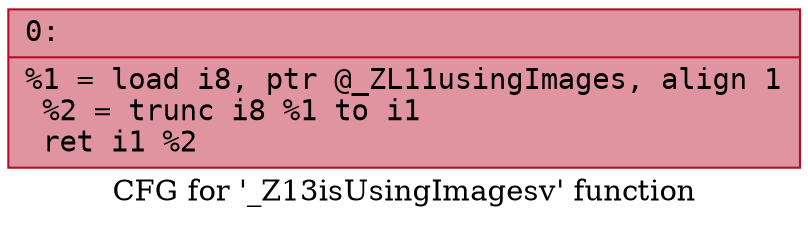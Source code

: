 digraph "CFG for '_Z13isUsingImagesv' function" {
	label="CFG for '_Z13isUsingImagesv' function";

	Node0x60000089f2a0 [shape=record,color="#b70d28ff", style=filled, fillcolor="#b70d2870" fontname="Courier",label="{0:\l|  %1 = load i8, ptr @_ZL11usingImages, align 1\l  %2 = trunc i8 %1 to i1\l  ret i1 %2\l}"];
}
